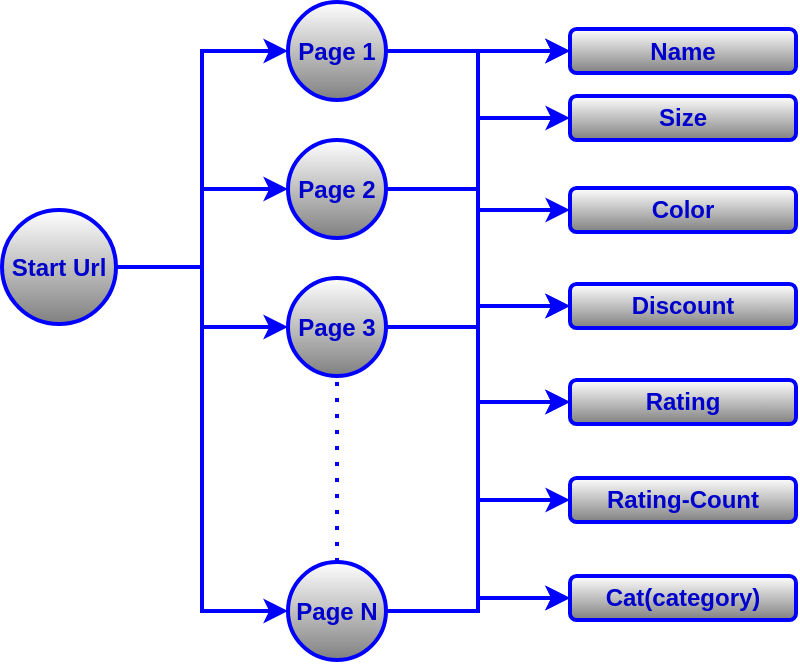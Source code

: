 <mxfile version="18.1.2" type="device"><diagram id="GeEXTxHiLphnNPYpUIPh" name="Page-1"><mxGraphModel dx="868" dy="450" grid="0" gridSize="10" guides="1" tooltips="1" connect="1" arrows="1" fold="1" page="1" pageScale="1" pageWidth="850" pageHeight="1100" math="0" shadow="0"><root><mxCell id="0"/><mxCell id="1" parent="0"/><mxCell id="C5ip5uhZX457j5e0uQiV-14" style="edgeStyle=orthogonalEdgeStyle;rounded=0;orthogonalLoop=1;jettySize=auto;html=1;entryX=0;entryY=0.5;entryDx=0;entryDy=0;strokeColor=#0000FF;strokeWidth=2;" edge="1" parent="1" source="C5ip5uhZX457j5e0uQiV-1" target="C5ip5uhZX457j5e0uQiV-2"><mxGeometry relative="1" as="geometry"/></mxCell><mxCell id="C5ip5uhZX457j5e0uQiV-15" style="edgeStyle=orthogonalEdgeStyle;rounded=0;orthogonalLoop=1;jettySize=auto;html=1;entryX=0;entryY=0.5;entryDx=0;entryDy=0;strokeColor=#0000FF;strokeWidth=2;" edge="1" parent="1" source="C5ip5uhZX457j5e0uQiV-1" target="C5ip5uhZX457j5e0uQiV-3"><mxGeometry relative="1" as="geometry"/></mxCell><mxCell id="C5ip5uhZX457j5e0uQiV-16" style="edgeStyle=orthogonalEdgeStyle;rounded=0;orthogonalLoop=1;jettySize=auto;html=1;strokeColor=#0000FF;strokeWidth=2;" edge="1" parent="1" source="C5ip5uhZX457j5e0uQiV-1" target="C5ip5uhZX457j5e0uQiV-4"><mxGeometry relative="1" as="geometry"/></mxCell><mxCell id="C5ip5uhZX457j5e0uQiV-17" style="edgeStyle=orthogonalEdgeStyle;rounded=0;orthogonalLoop=1;jettySize=auto;html=1;entryX=0;entryY=0.5;entryDx=0;entryDy=0;strokeColor=#0000FF;strokeWidth=2;" edge="1" parent="1" source="C5ip5uhZX457j5e0uQiV-1" target="C5ip5uhZX457j5e0uQiV-5"><mxGeometry relative="1" as="geometry"/></mxCell><mxCell id="C5ip5uhZX457j5e0uQiV-1" value="Start Url" style="ellipse;whiteSpace=wrap;html=1;aspect=fixed;strokeColor=#0000FF;strokeWidth=2;gradientColor=#808080;fontColor=#0000CC;fontStyle=1" vertex="1" parent="1"><mxGeometry x="85" y="179" width="57" height="57" as="geometry"/></mxCell><mxCell id="C5ip5uhZX457j5e0uQiV-18" style="edgeStyle=orthogonalEdgeStyle;rounded=0;orthogonalLoop=1;jettySize=auto;html=1;strokeColor=#0000FF;strokeWidth=2;" edge="1" parent="1" source="C5ip5uhZX457j5e0uQiV-2" target="C5ip5uhZX457j5e0uQiV-7"><mxGeometry relative="1" as="geometry"/></mxCell><mxCell id="C5ip5uhZX457j5e0uQiV-19" style="edgeStyle=orthogonalEdgeStyle;rounded=0;orthogonalLoop=1;jettySize=auto;html=1;strokeColor=#0000FF;strokeWidth=2;" edge="1" parent="1" source="C5ip5uhZX457j5e0uQiV-2" target="C5ip5uhZX457j5e0uQiV-13"><mxGeometry relative="1" as="geometry"/></mxCell><mxCell id="C5ip5uhZX457j5e0uQiV-21" style="edgeStyle=orthogonalEdgeStyle;rounded=0;orthogonalLoop=1;jettySize=auto;html=1;entryX=0;entryY=0.5;entryDx=0;entryDy=0;strokeColor=#0000FF;strokeWidth=2;" edge="1" parent="1" source="C5ip5uhZX457j5e0uQiV-2" target="C5ip5uhZX457j5e0uQiV-8"><mxGeometry relative="1" as="geometry"/></mxCell><mxCell id="C5ip5uhZX457j5e0uQiV-22" style="edgeStyle=orthogonalEdgeStyle;rounded=0;orthogonalLoop=1;jettySize=auto;html=1;entryX=0;entryY=0.5;entryDx=0;entryDy=0;strokeColor=#0000FF;strokeWidth=2;" edge="1" parent="1" source="C5ip5uhZX457j5e0uQiV-2" target="C5ip5uhZX457j5e0uQiV-9"><mxGeometry relative="1" as="geometry"/></mxCell><mxCell id="C5ip5uhZX457j5e0uQiV-23" style="edgeStyle=orthogonalEdgeStyle;rounded=0;orthogonalLoop=1;jettySize=auto;html=1;entryX=0;entryY=0.5;entryDx=0;entryDy=0;strokeColor=#0000FF;strokeWidth=2;" edge="1" parent="1" source="C5ip5uhZX457j5e0uQiV-2" target="C5ip5uhZX457j5e0uQiV-10"><mxGeometry relative="1" as="geometry"/></mxCell><mxCell id="C5ip5uhZX457j5e0uQiV-24" style="edgeStyle=orthogonalEdgeStyle;rounded=0;orthogonalLoop=1;jettySize=auto;html=1;entryX=0;entryY=0.5;entryDx=0;entryDy=0;strokeColor=#0000FF;strokeWidth=2;" edge="1" parent="1" source="C5ip5uhZX457j5e0uQiV-2" target="C5ip5uhZX457j5e0uQiV-11"><mxGeometry relative="1" as="geometry"/></mxCell><mxCell id="C5ip5uhZX457j5e0uQiV-25" style="edgeStyle=orthogonalEdgeStyle;rounded=0;orthogonalLoop=1;jettySize=auto;html=1;entryX=0;entryY=0.5;entryDx=0;entryDy=0;strokeColor=#0000FF;strokeWidth=2;" edge="1" parent="1" source="C5ip5uhZX457j5e0uQiV-2" target="C5ip5uhZX457j5e0uQiV-12"><mxGeometry relative="1" as="geometry"/></mxCell><mxCell id="C5ip5uhZX457j5e0uQiV-2" value="Page 1" style="ellipse;whiteSpace=wrap;html=1;aspect=fixed;strokeColor=#0000FF;strokeWidth=2;gradientColor=#808080;fontColor=#0000CC;fontStyle=1" vertex="1" parent="1"><mxGeometry x="228" y="75" width="49" height="49" as="geometry"/></mxCell><mxCell id="C5ip5uhZX457j5e0uQiV-27" style="edgeStyle=orthogonalEdgeStyle;rounded=0;orthogonalLoop=1;jettySize=auto;html=1;entryX=0;entryY=0.5;entryDx=0;entryDy=0;strokeColor=#0000FF;strokeWidth=2;" edge="1" parent="1" source="C5ip5uhZX457j5e0uQiV-3" target="C5ip5uhZX457j5e0uQiV-7"><mxGeometry relative="1" as="geometry"/></mxCell><mxCell id="C5ip5uhZX457j5e0uQiV-3" value="Page 2" style="ellipse;whiteSpace=wrap;html=1;aspect=fixed;strokeColor=#0000FF;strokeWidth=2;gradientColor=#808080;fontColor=#0000CC;fontStyle=1" vertex="1" parent="1"><mxGeometry x="228" y="144" width="49" height="49" as="geometry"/></mxCell><mxCell id="C5ip5uhZX457j5e0uQiV-29" style="edgeStyle=orthogonalEdgeStyle;rounded=0;orthogonalLoop=1;jettySize=auto;html=1;strokeColor=#0000FF;strokeWidth=2;" edge="1" parent="1" source="C5ip5uhZX457j5e0uQiV-4" target="C5ip5uhZX457j5e0uQiV-9"><mxGeometry relative="1" as="geometry"/></mxCell><mxCell id="C5ip5uhZX457j5e0uQiV-4" value="Page 3" style="ellipse;whiteSpace=wrap;html=1;aspect=fixed;strokeColor=#0000FF;strokeWidth=2;gradientColor=#808080;fontColor=#0000CC;fontStyle=1" vertex="1" parent="1"><mxGeometry x="228" y="213" width="49" height="49" as="geometry"/></mxCell><mxCell id="C5ip5uhZX457j5e0uQiV-30" style="edgeStyle=orthogonalEdgeStyle;rounded=0;orthogonalLoop=1;jettySize=auto;html=1;strokeColor=#0000FF;strokeWidth=2;" edge="1" parent="1" source="C5ip5uhZX457j5e0uQiV-5" target="C5ip5uhZX457j5e0uQiV-12"><mxGeometry relative="1" as="geometry"/></mxCell><mxCell id="C5ip5uhZX457j5e0uQiV-31" style="edgeStyle=orthogonalEdgeStyle;rounded=0;orthogonalLoop=1;jettySize=auto;html=1;entryX=0;entryY=0.5;entryDx=0;entryDy=0;strokeColor=#0000FF;strokeWidth=2;" edge="1" parent="1" source="C5ip5uhZX457j5e0uQiV-5" target="C5ip5uhZX457j5e0uQiV-10"><mxGeometry relative="1" as="geometry"/></mxCell><mxCell id="C5ip5uhZX457j5e0uQiV-5" value="Page N" style="ellipse;whiteSpace=wrap;html=1;aspect=fixed;strokeColor=#0000FF;strokeWidth=2;gradientColor=#808080;fontColor=#0000CC;fontStyle=1" vertex="1" parent="1"><mxGeometry x="228" y="355" width="49" height="49" as="geometry"/></mxCell><mxCell id="C5ip5uhZX457j5e0uQiV-6" value="" style="endArrow=none;dashed=1;html=1;dashPattern=1 3;strokeWidth=2;rounded=0;entryX=0.5;entryY=1;entryDx=0;entryDy=0;exitX=0.5;exitY=0;exitDx=0;exitDy=0;strokeColor=#0000FF;" edge="1" parent="1" source="C5ip5uhZX457j5e0uQiV-5" target="C5ip5uhZX457j5e0uQiV-4"><mxGeometry width="50" height="50" relative="1" as="geometry"><mxPoint x="237" y="342" as="sourcePoint"/><mxPoint x="287" y="292" as="targetPoint"/></mxGeometry></mxCell><mxCell id="C5ip5uhZX457j5e0uQiV-7" value="Name" style="rounded=1;whiteSpace=wrap;html=1;strokeColor=#0000FF;strokeWidth=2;gradientColor=#808080;fontColor=#0000CC;fontStyle=1" vertex="1" parent="1"><mxGeometry x="369" y="88.5" width="113" height="22" as="geometry"/></mxCell><mxCell id="C5ip5uhZX457j5e0uQiV-8" value="Color" style="rounded=1;whiteSpace=wrap;html=1;strokeColor=#0000FF;strokeWidth=2;gradientColor=#808080;fontColor=#0000CC;fontStyle=1" vertex="1" parent="1"><mxGeometry x="369" y="168" width="113" height="22" as="geometry"/></mxCell><mxCell id="C5ip5uhZX457j5e0uQiV-9" value="Discount" style="rounded=1;whiteSpace=wrap;html=1;strokeColor=#0000FF;strokeWidth=2;gradientColor=#808080;fontColor=#0000CC;fontStyle=1" vertex="1" parent="1"><mxGeometry x="369" y="216" width="113" height="22" as="geometry"/></mxCell><mxCell id="C5ip5uhZX457j5e0uQiV-10" value="Rating" style="rounded=1;whiteSpace=wrap;html=1;strokeColor=#0000FF;strokeWidth=2;gradientColor=#808080;fontColor=#0000CC;fontStyle=1" vertex="1" parent="1"><mxGeometry x="369" y="264" width="113" height="22" as="geometry"/></mxCell><mxCell id="C5ip5uhZX457j5e0uQiV-11" value="Rating-Count" style="rounded=1;whiteSpace=wrap;html=1;strokeColor=#0000FF;strokeWidth=2;gradientColor=#808080;fontColor=#0000CC;fontStyle=1" vertex="1" parent="1"><mxGeometry x="369" y="313" width="113" height="22" as="geometry"/></mxCell><mxCell id="C5ip5uhZX457j5e0uQiV-12" value="Cat(category)" style="rounded=1;whiteSpace=wrap;html=1;strokeColor=#0000FF;strokeWidth=2;gradientColor=#808080;fontColor=#0000CC;fontStyle=1" vertex="1" parent="1"><mxGeometry x="369" y="362" width="113" height="22" as="geometry"/></mxCell><mxCell id="C5ip5uhZX457j5e0uQiV-13" value="Size" style="rounded=1;whiteSpace=wrap;html=1;strokeColor=#0000FF;strokeWidth=2;gradientColor=#808080;fontColor=#0000CC;fontStyle=1" vertex="1" parent="1"><mxGeometry x="369" y="122" width="113" height="22" as="geometry"/></mxCell></root></mxGraphModel></diagram></mxfile>